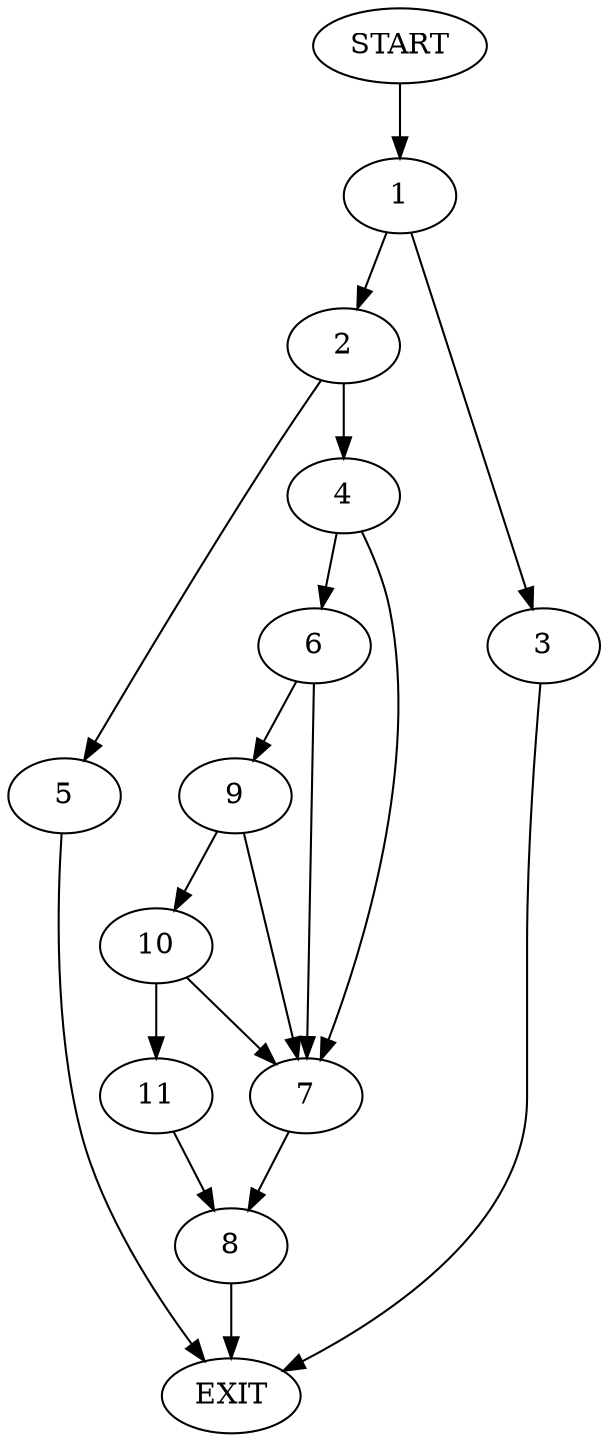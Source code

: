 digraph {
0 [label="START"]
12 [label="EXIT"]
0 -> 1
1 -> 2
1 -> 3
3 -> 12
2 -> 4
2 -> 5
5 -> 12
4 -> 6
4 -> 7
7 -> 8
6 -> 7
6 -> 9
9 -> 10
9 -> 7
10 -> 11
10 -> 7
11 -> 8
8 -> 12
}
